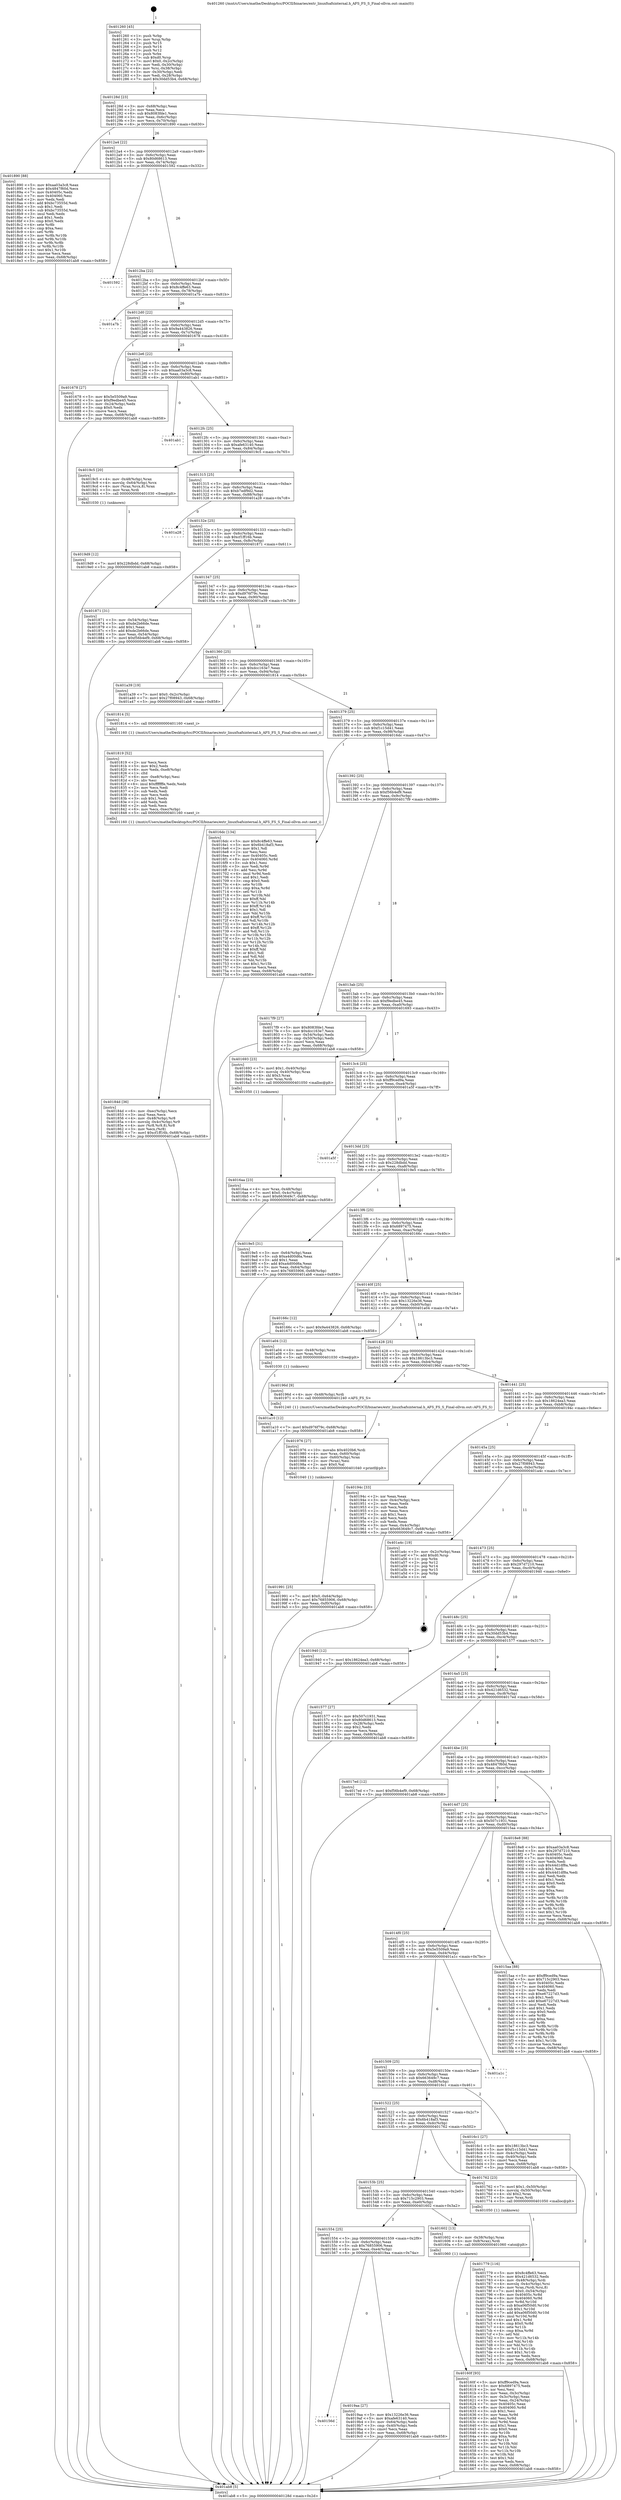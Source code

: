 digraph "0x401260" {
  label = "0x401260 (/mnt/c/Users/mathe/Desktop/tcc/POCII/binaries/extr_linuxfsafsinternal.h_AFS_FS_S_Final-ollvm.out::main(0))"
  labelloc = "t"
  node[shape=record]

  Entry [label="",width=0.3,height=0.3,shape=circle,fillcolor=black,style=filled]
  "0x40128d" [label="{
     0x40128d [23]\l
     | [instrs]\l
     &nbsp;&nbsp;0x40128d \<+3\>: mov -0x68(%rbp),%eax\l
     &nbsp;&nbsp;0x401290 \<+2\>: mov %eax,%ecx\l
     &nbsp;&nbsp;0x401292 \<+6\>: sub $0x8083fde1,%ecx\l
     &nbsp;&nbsp;0x401298 \<+3\>: mov %eax,-0x6c(%rbp)\l
     &nbsp;&nbsp;0x40129b \<+3\>: mov %ecx,-0x70(%rbp)\l
     &nbsp;&nbsp;0x40129e \<+6\>: je 0000000000401890 \<main+0x630\>\l
  }"]
  "0x401890" [label="{
     0x401890 [88]\l
     | [instrs]\l
     &nbsp;&nbsp;0x401890 \<+5\>: mov $0xaa03a3c8,%eax\l
     &nbsp;&nbsp;0x401895 \<+5\>: mov $0x4847f60d,%ecx\l
     &nbsp;&nbsp;0x40189a \<+7\>: mov 0x40405c,%edx\l
     &nbsp;&nbsp;0x4018a1 \<+7\>: mov 0x404060,%esi\l
     &nbsp;&nbsp;0x4018a8 \<+2\>: mov %edx,%edi\l
     &nbsp;&nbsp;0x4018aa \<+6\>: add $0xbc73555d,%edi\l
     &nbsp;&nbsp;0x4018b0 \<+3\>: sub $0x1,%edi\l
     &nbsp;&nbsp;0x4018b3 \<+6\>: sub $0xbc73555d,%edi\l
     &nbsp;&nbsp;0x4018b9 \<+3\>: imul %edi,%edx\l
     &nbsp;&nbsp;0x4018bc \<+3\>: and $0x1,%edx\l
     &nbsp;&nbsp;0x4018bf \<+3\>: cmp $0x0,%edx\l
     &nbsp;&nbsp;0x4018c2 \<+4\>: sete %r8b\l
     &nbsp;&nbsp;0x4018c6 \<+3\>: cmp $0xa,%esi\l
     &nbsp;&nbsp;0x4018c9 \<+4\>: setl %r9b\l
     &nbsp;&nbsp;0x4018cd \<+3\>: mov %r8b,%r10b\l
     &nbsp;&nbsp;0x4018d0 \<+3\>: and %r9b,%r10b\l
     &nbsp;&nbsp;0x4018d3 \<+3\>: xor %r9b,%r8b\l
     &nbsp;&nbsp;0x4018d6 \<+3\>: or %r8b,%r10b\l
     &nbsp;&nbsp;0x4018d9 \<+4\>: test $0x1,%r10b\l
     &nbsp;&nbsp;0x4018dd \<+3\>: cmovne %ecx,%eax\l
     &nbsp;&nbsp;0x4018e0 \<+3\>: mov %eax,-0x68(%rbp)\l
     &nbsp;&nbsp;0x4018e3 \<+5\>: jmp 0000000000401ab8 \<main+0x858\>\l
  }"]
  "0x4012a4" [label="{
     0x4012a4 [22]\l
     | [instrs]\l
     &nbsp;&nbsp;0x4012a4 \<+5\>: jmp 00000000004012a9 \<main+0x49\>\l
     &nbsp;&nbsp;0x4012a9 \<+3\>: mov -0x6c(%rbp),%eax\l
     &nbsp;&nbsp;0x4012ac \<+5\>: sub $0x80d68613,%eax\l
     &nbsp;&nbsp;0x4012b1 \<+3\>: mov %eax,-0x74(%rbp)\l
     &nbsp;&nbsp;0x4012b4 \<+6\>: je 0000000000401592 \<main+0x332\>\l
  }"]
  Exit [label="",width=0.3,height=0.3,shape=circle,fillcolor=black,style=filled,peripheries=2]
  "0x401592" [label="{
     0x401592\l
  }", style=dashed]
  "0x4012ba" [label="{
     0x4012ba [22]\l
     | [instrs]\l
     &nbsp;&nbsp;0x4012ba \<+5\>: jmp 00000000004012bf \<main+0x5f\>\l
     &nbsp;&nbsp;0x4012bf \<+3\>: mov -0x6c(%rbp),%eax\l
     &nbsp;&nbsp;0x4012c2 \<+5\>: sub $0x8c4ffe63,%eax\l
     &nbsp;&nbsp;0x4012c7 \<+3\>: mov %eax,-0x78(%rbp)\l
     &nbsp;&nbsp;0x4012ca \<+6\>: je 0000000000401a7b \<main+0x81b\>\l
  }"]
  "0x401a10" [label="{
     0x401a10 [12]\l
     | [instrs]\l
     &nbsp;&nbsp;0x401a10 \<+7\>: movl $0xd976f79c,-0x68(%rbp)\l
     &nbsp;&nbsp;0x401a17 \<+5\>: jmp 0000000000401ab8 \<main+0x858\>\l
  }"]
  "0x401a7b" [label="{
     0x401a7b\l
  }", style=dashed]
  "0x4012d0" [label="{
     0x4012d0 [22]\l
     | [instrs]\l
     &nbsp;&nbsp;0x4012d0 \<+5\>: jmp 00000000004012d5 \<main+0x75\>\l
     &nbsp;&nbsp;0x4012d5 \<+3\>: mov -0x6c(%rbp),%eax\l
     &nbsp;&nbsp;0x4012d8 \<+5\>: sub $0x9a443826,%eax\l
     &nbsp;&nbsp;0x4012dd \<+3\>: mov %eax,-0x7c(%rbp)\l
     &nbsp;&nbsp;0x4012e0 \<+6\>: je 0000000000401678 \<main+0x418\>\l
  }"]
  "0x4019d9" [label="{
     0x4019d9 [12]\l
     | [instrs]\l
     &nbsp;&nbsp;0x4019d9 \<+7\>: movl $0x228dbdd,-0x68(%rbp)\l
     &nbsp;&nbsp;0x4019e0 \<+5\>: jmp 0000000000401ab8 \<main+0x858\>\l
  }"]
  "0x401678" [label="{
     0x401678 [27]\l
     | [instrs]\l
     &nbsp;&nbsp;0x401678 \<+5\>: mov $0x5e5509a9,%eax\l
     &nbsp;&nbsp;0x40167d \<+5\>: mov $0xf9edbe45,%ecx\l
     &nbsp;&nbsp;0x401682 \<+3\>: mov -0x24(%rbp),%edx\l
     &nbsp;&nbsp;0x401685 \<+3\>: cmp $0x0,%edx\l
     &nbsp;&nbsp;0x401688 \<+3\>: cmove %ecx,%eax\l
     &nbsp;&nbsp;0x40168b \<+3\>: mov %eax,-0x68(%rbp)\l
     &nbsp;&nbsp;0x40168e \<+5\>: jmp 0000000000401ab8 \<main+0x858\>\l
  }"]
  "0x4012e6" [label="{
     0x4012e6 [22]\l
     | [instrs]\l
     &nbsp;&nbsp;0x4012e6 \<+5\>: jmp 00000000004012eb \<main+0x8b\>\l
     &nbsp;&nbsp;0x4012eb \<+3\>: mov -0x6c(%rbp),%eax\l
     &nbsp;&nbsp;0x4012ee \<+5\>: sub $0xaa03a3c8,%eax\l
     &nbsp;&nbsp;0x4012f3 \<+3\>: mov %eax,-0x80(%rbp)\l
     &nbsp;&nbsp;0x4012f6 \<+6\>: je 0000000000401ab1 \<main+0x851\>\l
  }"]
  "0x40156d" [label="{
     0x40156d\l
  }", style=dashed]
  "0x401ab1" [label="{
     0x401ab1\l
  }", style=dashed]
  "0x4012fc" [label="{
     0x4012fc [25]\l
     | [instrs]\l
     &nbsp;&nbsp;0x4012fc \<+5\>: jmp 0000000000401301 \<main+0xa1\>\l
     &nbsp;&nbsp;0x401301 \<+3\>: mov -0x6c(%rbp),%eax\l
     &nbsp;&nbsp;0x401304 \<+5\>: sub $0xafe63140,%eax\l
     &nbsp;&nbsp;0x401309 \<+6\>: mov %eax,-0x84(%rbp)\l
     &nbsp;&nbsp;0x40130f \<+6\>: je 00000000004019c5 \<main+0x765\>\l
  }"]
  "0x4019aa" [label="{
     0x4019aa [27]\l
     | [instrs]\l
     &nbsp;&nbsp;0x4019aa \<+5\>: mov $0x13226e36,%eax\l
     &nbsp;&nbsp;0x4019af \<+5\>: mov $0xafe63140,%ecx\l
     &nbsp;&nbsp;0x4019b4 \<+3\>: mov -0x64(%rbp),%edx\l
     &nbsp;&nbsp;0x4019b7 \<+3\>: cmp -0x40(%rbp),%edx\l
     &nbsp;&nbsp;0x4019ba \<+3\>: cmovl %ecx,%eax\l
     &nbsp;&nbsp;0x4019bd \<+3\>: mov %eax,-0x68(%rbp)\l
     &nbsp;&nbsp;0x4019c0 \<+5\>: jmp 0000000000401ab8 \<main+0x858\>\l
  }"]
  "0x4019c5" [label="{
     0x4019c5 [20]\l
     | [instrs]\l
     &nbsp;&nbsp;0x4019c5 \<+4\>: mov -0x48(%rbp),%rax\l
     &nbsp;&nbsp;0x4019c9 \<+4\>: movslq -0x64(%rbp),%rcx\l
     &nbsp;&nbsp;0x4019cd \<+4\>: mov (%rax,%rcx,8),%rax\l
     &nbsp;&nbsp;0x4019d1 \<+3\>: mov %rax,%rdi\l
     &nbsp;&nbsp;0x4019d4 \<+5\>: call 0000000000401030 \<free@plt\>\l
     | [calls]\l
     &nbsp;&nbsp;0x401030 \{1\} (unknown)\l
  }"]
  "0x401315" [label="{
     0x401315 [25]\l
     | [instrs]\l
     &nbsp;&nbsp;0x401315 \<+5\>: jmp 000000000040131a \<main+0xba\>\l
     &nbsp;&nbsp;0x40131a \<+3\>: mov -0x6c(%rbp),%eax\l
     &nbsp;&nbsp;0x40131d \<+5\>: sub $0xb7edf9d2,%eax\l
     &nbsp;&nbsp;0x401322 \<+6\>: mov %eax,-0x88(%rbp)\l
     &nbsp;&nbsp;0x401328 \<+6\>: je 0000000000401a28 \<main+0x7c8\>\l
  }"]
  "0x401991" [label="{
     0x401991 [25]\l
     | [instrs]\l
     &nbsp;&nbsp;0x401991 \<+7\>: movl $0x0,-0x64(%rbp)\l
     &nbsp;&nbsp;0x401998 \<+7\>: movl $0x76855906,-0x68(%rbp)\l
     &nbsp;&nbsp;0x40199f \<+6\>: mov %eax,-0xf0(%rbp)\l
     &nbsp;&nbsp;0x4019a5 \<+5\>: jmp 0000000000401ab8 \<main+0x858\>\l
  }"]
  "0x401a28" [label="{
     0x401a28\l
  }", style=dashed]
  "0x40132e" [label="{
     0x40132e [25]\l
     | [instrs]\l
     &nbsp;&nbsp;0x40132e \<+5\>: jmp 0000000000401333 \<main+0xd3\>\l
     &nbsp;&nbsp;0x401333 \<+3\>: mov -0x6c(%rbp),%eax\l
     &nbsp;&nbsp;0x401336 \<+5\>: sub $0xcf1ff16b,%eax\l
     &nbsp;&nbsp;0x40133b \<+6\>: mov %eax,-0x8c(%rbp)\l
     &nbsp;&nbsp;0x401341 \<+6\>: je 0000000000401871 \<main+0x611\>\l
  }"]
  "0x401976" [label="{
     0x401976 [27]\l
     | [instrs]\l
     &nbsp;&nbsp;0x401976 \<+10\>: movabs $0x4020b6,%rdi\l
     &nbsp;&nbsp;0x401980 \<+4\>: mov %rax,-0x60(%rbp)\l
     &nbsp;&nbsp;0x401984 \<+4\>: mov -0x60(%rbp),%rax\l
     &nbsp;&nbsp;0x401988 \<+2\>: mov (%rax),%esi\l
     &nbsp;&nbsp;0x40198a \<+2\>: mov $0x0,%al\l
     &nbsp;&nbsp;0x40198c \<+5\>: call 0000000000401040 \<printf@plt\>\l
     | [calls]\l
     &nbsp;&nbsp;0x401040 \{1\} (unknown)\l
  }"]
  "0x401871" [label="{
     0x401871 [31]\l
     | [instrs]\l
     &nbsp;&nbsp;0x401871 \<+3\>: mov -0x54(%rbp),%eax\l
     &nbsp;&nbsp;0x401874 \<+5\>: sub $0xde2b66de,%eax\l
     &nbsp;&nbsp;0x401879 \<+3\>: add $0x1,%eax\l
     &nbsp;&nbsp;0x40187c \<+5\>: add $0xde2b66de,%eax\l
     &nbsp;&nbsp;0x401881 \<+3\>: mov %eax,-0x54(%rbp)\l
     &nbsp;&nbsp;0x401884 \<+7\>: movl $0xf56b4ef9,-0x68(%rbp)\l
     &nbsp;&nbsp;0x40188b \<+5\>: jmp 0000000000401ab8 \<main+0x858\>\l
  }"]
  "0x401347" [label="{
     0x401347 [25]\l
     | [instrs]\l
     &nbsp;&nbsp;0x401347 \<+5\>: jmp 000000000040134c \<main+0xec\>\l
     &nbsp;&nbsp;0x40134c \<+3\>: mov -0x6c(%rbp),%eax\l
     &nbsp;&nbsp;0x40134f \<+5\>: sub $0xd976f79c,%eax\l
     &nbsp;&nbsp;0x401354 \<+6\>: mov %eax,-0x90(%rbp)\l
     &nbsp;&nbsp;0x40135a \<+6\>: je 0000000000401a39 \<main+0x7d9\>\l
  }"]
  "0x40184d" [label="{
     0x40184d [36]\l
     | [instrs]\l
     &nbsp;&nbsp;0x40184d \<+6\>: mov -0xec(%rbp),%ecx\l
     &nbsp;&nbsp;0x401853 \<+3\>: imul %eax,%ecx\l
     &nbsp;&nbsp;0x401856 \<+4\>: mov -0x48(%rbp),%r8\l
     &nbsp;&nbsp;0x40185a \<+4\>: movslq -0x4c(%rbp),%r9\l
     &nbsp;&nbsp;0x40185e \<+4\>: mov (%r8,%r9,8),%r8\l
     &nbsp;&nbsp;0x401862 \<+3\>: mov %ecx,(%r8)\l
     &nbsp;&nbsp;0x401865 \<+7\>: movl $0xcf1ff16b,-0x68(%rbp)\l
     &nbsp;&nbsp;0x40186c \<+5\>: jmp 0000000000401ab8 \<main+0x858\>\l
  }"]
  "0x401a39" [label="{
     0x401a39 [19]\l
     | [instrs]\l
     &nbsp;&nbsp;0x401a39 \<+7\>: movl $0x0,-0x2c(%rbp)\l
     &nbsp;&nbsp;0x401a40 \<+7\>: movl $0x27f08943,-0x68(%rbp)\l
     &nbsp;&nbsp;0x401a47 \<+5\>: jmp 0000000000401ab8 \<main+0x858\>\l
  }"]
  "0x401360" [label="{
     0x401360 [25]\l
     | [instrs]\l
     &nbsp;&nbsp;0x401360 \<+5\>: jmp 0000000000401365 \<main+0x105\>\l
     &nbsp;&nbsp;0x401365 \<+3\>: mov -0x6c(%rbp),%eax\l
     &nbsp;&nbsp;0x401368 \<+5\>: sub $0xdcc163e7,%eax\l
     &nbsp;&nbsp;0x40136d \<+6\>: mov %eax,-0x94(%rbp)\l
     &nbsp;&nbsp;0x401373 \<+6\>: je 0000000000401814 \<main+0x5b4\>\l
  }"]
  "0x401819" [label="{
     0x401819 [52]\l
     | [instrs]\l
     &nbsp;&nbsp;0x401819 \<+2\>: xor %ecx,%ecx\l
     &nbsp;&nbsp;0x40181b \<+5\>: mov $0x2,%edx\l
     &nbsp;&nbsp;0x401820 \<+6\>: mov %edx,-0xe8(%rbp)\l
     &nbsp;&nbsp;0x401826 \<+1\>: cltd\l
     &nbsp;&nbsp;0x401827 \<+6\>: mov -0xe8(%rbp),%esi\l
     &nbsp;&nbsp;0x40182d \<+2\>: idiv %esi\l
     &nbsp;&nbsp;0x40182f \<+6\>: imul $0xfffffffe,%edx,%edx\l
     &nbsp;&nbsp;0x401835 \<+2\>: mov %ecx,%edi\l
     &nbsp;&nbsp;0x401837 \<+2\>: sub %edx,%edi\l
     &nbsp;&nbsp;0x401839 \<+2\>: mov %ecx,%edx\l
     &nbsp;&nbsp;0x40183b \<+3\>: sub $0x1,%edx\l
     &nbsp;&nbsp;0x40183e \<+2\>: add %edx,%edi\l
     &nbsp;&nbsp;0x401840 \<+2\>: sub %edi,%ecx\l
     &nbsp;&nbsp;0x401842 \<+6\>: mov %ecx,-0xec(%rbp)\l
     &nbsp;&nbsp;0x401848 \<+5\>: call 0000000000401160 \<next_i\>\l
     | [calls]\l
     &nbsp;&nbsp;0x401160 \{1\} (/mnt/c/Users/mathe/Desktop/tcc/POCII/binaries/extr_linuxfsafsinternal.h_AFS_FS_S_Final-ollvm.out::next_i)\l
  }"]
  "0x401814" [label="{
     0x401814 [5]\l
     | [instrs]\l
     &nbsp;&nbsp;0x401814 \<+5\>: call 0000000000401160 \<next_i\>\l
     | [calls]\l
     &nbsp;&nbsp;0x401160 \{1\} (/mnt/c/Users/mathe/Desktop/tcc/POCII/binaries/extr_linuxfsafsinternal.h_AFS_FS_S_Final-ollvm.out::next_i)\l
  }"]
  "0x401379" [label="{
     0x401379 [25]\l
     | [instrs]\l
     &nbsp;&nbsp;0x401379 \<+5\>: jmp 000000000040137e \<main+0x11e\>\l
     &nbsp;&nbsp;0x40137e \<+3\>: mov -0x6c(%rbp),%eax\l
     &nbsp;&nbsp;0x401381 \<+5\>: sub $0xf1c15d41,%eax\l
     &nbsp;&nbsp;0x401386 \<+6\>: mov %eax,-0x98(%rbp)\l
     &nbsp;&nbsp;0x40138c \<+6\>: je 00000000004016dc \<main+0x47c\>\l
  }"]
  "0x401779" [label="{
     0x401779 [116]\l
     | [instrs]\l
     &nbsp;&nbsp;0x401779 \<+5\>: mov $0x8c4ffe63,%ecx\l
     &nbsp;&nbsp;0x40177e \<+5\>: mov $0x421d6532,%edx\l
     &nbsp;&nbsp;0x401783 \<+4\>: mov -0x48(%rbp),%rdi\l
     &nbsp;&nbsp;0x401787 \<+4\>: movslq -0x4c(%rbp),%rsi\l
     &nbsp;&nbsp;0x40178b \<+4\>: mov %rax,(%rdi,%rsi,8)\l
     &nbsp;&nbsp;0x40178f \<+7\>: movl $0x0,-0x54(%rbp)\l
     &nbsp;&nbsp;0x401796 \<+8\>: mov 0x40405c,%r8d\l
     &nbsp;&nbsp;0x40179e \<+8\>: mov 0x404060,%r9d\l
     &nbsp;&nbsp;0x4017a6 \<+3\>: mov %r8d,%r10d\l
     &nbsp;&nbsp;0x4017a9 \<+7\>: sub $0xa06f50d0,%r10d\l
     &nbsp;&nbsp;0x4017b0 \<+4\>: sub $0x1,%r10d\l
     &nbsp;&nbsp;0x4017b4 \<+7\>: add $0xa06f50d0,%r10d\l
     &nbsp;&nbsp;0x4017bb \<+4\>: imul %r10d,%r8d\l
     &nbsp;&nbsp;0x4017bf \<+4\>: and $0x1,%r8d\l
     &nbsp;&nbsp;0x4017c3 \<+4\>: cmp $0x0,%r8d\l
     &nbsp;&nbsp;0x4017c7 \<+4\>: sete %r11b\l
     &nbsp;&nbsp;0x4017cb \<+4\>: cmp $0xa,%r9d\l
     &nbsp;&nbsp;0x4017cf \<+3\>: setl %bl\l
     &nbsp;&nbsp;0x4017d2 \<+3\>: mov %r11b,%r14b\l
     &nbsp;&nbsp;0x4017d5 \<+3\>: and %bl,%r14b\l
     &nbsp;&nbsp;0x4017d8 \<+3\>: xor %bl,%r11b\l
     &nbsp;&nbsp;0x4017db \<+3\>: or %r11b,%r14b\l
     &nbsp;&nbsp;0x4017de \<+4\>: test $0x1,%r14b\l
     &nbsp;&nbsp;0x4017e2 \<+3\>: cmovne %edx,%ecx\l
     &nbsp;&nbsp;0x4017e5 \<+3\>: mov %ecx,-0x68(%rbp)\l
     &nbsp;&nbsp;0x4017e8 \<+5\>: jmp 0000000000401ab8 \<main+0x858\>\l
  }"]
  "0x4016dc" [label="{
     0x4016dc [134]\l
     | [instrs]\l
     &nbsp;&nbsp;0x4016dc \<+5\>: mov $0x8c4ffe63,%eax\l
     &nbsp;&nbsp;0x4016e1 \<+5\>: mov $0x6b418af3,%ecx\l
     &nbsp;&nbsp;0x4016e6 \<+2\>: mov $0x1,%dl\l
     &nbsp;&nbsp;0x4016e8 \<+2\>: xor %esi,%esi\l
     &nbsp;&nbsp;0x4016ea \<+7\>: mov 0x40405c,%edi\l
     &nbsp;&nbsp;0x4016f1 \<+8\>: mov 0x404060,%r8d\l
     &nbsp;&nbsp;0x4016f9 \<+3\>: sub $0x1,%esi\l
     &nbsp;&nbsp;0x4016fc \<+3\>: mov %edi,%r9d\l
     &nbsp;&nbsp;0x4016ff \<+3\>: add %esi,%r9d\l
     &nbsp;&nbsp;0x401702 \<+4\>: imul %r9d,%edi\l
     &nbsp;&nbsp;0x401706 \<+3\>: and $0x1,%edi\l
     &nbsp;&nbsp;0x401709 \<+3\>: cmp $0x0,%edi\l
     &nbsp;&nbsp;0x40170c \<+4\>: sete %r10b\l
     &nbsp;&nbsp;0x401710 \<+4\>: cmp $0xa,%r8d\l
     &nbsp;&nbsp;0x401714 \<+4\>: setl %r11b\l
     &nbsp;&nbsp;0x401718 \<+3\>: mov %r10b,%bl\l
     &nbsp;&nbsp;0x40171b \<+3\>: xor $0xff,%bl\l
     &nbsp;&nbsp;0x40171e \<+3\>: mov %r11b,%r14b\l
     &nbsp;&nbsp;0x401721 \<+4\>: xor $0xff,%r14b\l
     &nbsp;&nbsp;0x401725 \<+3\>: xor $0x1,%dl\l
     &nbsp;&nbsp;0x401728 \<+3\>: mov %bl,%r15b\l
     &nbsp;&nbsp;0x40172b \<+4\>: and $0xff,%r15b\l
     &nbsp;&nbsp;0x40172f \<+3\>: and %dl,%r10b\l
     &nbsp;&nbsp;0x401732 \<+3\>: mov %r14b,%r12b\l
     &nbsp;&nbsp;0x401735 \<+4\>: and $0xff,%r12b\l
     &nbsp;&nbsp;0x401739 \<+3\>: and %dl,%r11b\l
     &nbsp;&nbsp;0x40173c \<+3\>: or %r10b,%r15b\l
     &nbsp;&nbsp;0x40173f \<+3\>: or %r11b,%r12b\l
     &nbsp;&nbsp;0x401742 \<+3\>: xor %r12b,%r15b\l
     &nbsp;&nbsp;0x401745 \<+3\>: or %r14b,%bl\l
     &nbsp;&nbsp;0x401748 \<+3\>: xor $0xff,%bl\l
     &nbsp;&nbsp;0x40174b \<+3\>: or $0x1,%dl\l
     &nbsp;&nbsp;0x40174e \<+2\>: and %dl,%bl\l
     &nbsp;&nbsp;0x401750 \<+3\>: or %bl,%r15b\l
     &nbsp;&nbsp;0x401753 \<+4\>: test $0x1,%r15b\l
     &nbsp;&nbsp;0x401757 \<+3\>: cmovne %ecx,%eax\l
     &nbsp;&nbsp;0x40175a \<+3\>: mov %eax,-0x68(%rbp)\l
     &nbsp;&nbsp;0x40175d \<+5\>: jmp 0000000000401ab8 \<main+0x858\>\l
  }"]
  "0x401392" [label="{
     0x401392 [25]\l
     | [instrs]\l
     &nbsp;&nbsp;0x401392 \<+5\>: jmp 0000000000401397 \<main+0x137\>\l
     &nbsp;&nbsp;0x401397 \<+3\>: mov -0x6c(%rbp),%eax\l
     &nbsp;&nbsp;0x40139a \<+5\>: sub $0xf56b4ef9,%eax\l
     &nbsp;&nbsp;0x40139f \<+6\>: mov %eax,-0x9c(%rbp)\l
     &nbsp;&nbsp;0x4013a5 \<+6\>: je 00000000004017f9 \<main+0x599\>\l
  }"]
  "0x4016aa" [label="{
     0x4016aa [23]\l
     | [instrs]\l
     &nbsp;&nbsp;0x4016aa \<+4\>: mov %rax,-0x48(%rbp)\l
     &nbsp;&nbsp;0x4016ae \<+7\>: movl $0x0,-0x4c(%rbp)\l
     &nbsp;&nbsp;0x4016b5 \<+7\>: movl $0x663649c7,-0x68(%rbp)\l
     &nbsp;&nbsp;0x4016bc \<+5\>: jmp 0000000000401ab8 \<main+0x858\>\l
  }"]
  "0x4017f9" [label="{
     0x4017f9 [27]\l
     | [instrs]\l
     &nbsp;&nbsp;0x4017f9 \<+5\>: mov $0x8083fde1,%eax\l
     &nbsp;&nbsp;0x4017fe \<+5\>: mov $0xdcc163e7,%ecx\l
     &nbsp;&nbsp;0x401803 \<+3\>: mov -0x54(%rbp),%edx\l
     &nbsp;&nbsp;0x401806 \<+3\>: cmp -0x50(%rbp),%edx\l
     &nbsp;&nbsp;0x401809 \<+3\>: cmovl %ecx,%eax\l
     &nbsp;&nbsp;0x40180c \<+3\>: mov %eax,-0x68(%rbp)\l
     &nbsp;&nbsp;0x40180f \<+5\>: jmp 0000000000401ab8 \<main+0x858\>\l
  }"]
  "0x4013ab" [label="{
     0x4013ab [25]\l
     | [instrs]\l
     &nbsp;&nbsp;0x4013ab \<+5\>: jmp 00000000004013b0 \<main+0x150\>\l
     &nbsp;&nbsp;0x4013b0 \<+3\>: mov -0x6c(%rbp),%eax\l
     &nbsp;&nbsp;0x4013b3 \<+5\>: sub $0xf9edbe45,%eax\l
     &nbsp;&nbsp;0x4013b8 \<+6\>: mov %eax,-0xa0(%rbp)\l
     &nbsp;&nbsp;0x4013be \<+6\>: je 0000000000401693 \<main+0x433\>\l
  }"]
  "0x40160f" [label="{
     0x40160f [93]\l
     | [instrs]\l
     &nbsp;&nbsp;0x40160f \<+5\>: mov $0xff9ced9a,%ecx\l
     &nbsp;&nbsp;0x401614 \<+5\>: mov $0x6897475,%edx\l
     &nbsp;&nbsp;0x401619 \<+2\>: xor %esi,%esi\l
     &nbsp;&nbsp;0x40161b \<+3\>: mov %eax,-0x3c(%rbp)\l
     &nbsp;&nbsp;0x40161e \<+3\>: mov -0x3c(%rbp),%eax\l
     &nbsp;&nbsp;0x401621 \<+3\>: mov %eax,-0x24(%rbp)\l
     &nbsp;&nbsp;0x401624 \<+7\>: mov 0x40405c,%eax\l
     &nbsp;&nbsp;0x40162b \<+8\>: mov 0x404060,%r8d\l
     &nbsp;&nbsp;0x401633 \<+3\>: sub $0x1,%esi\l
     &nbsp;&nbsp;0x401636 \<+3\>: mov %eax,%r9d\l
     &nbsp;&nbsp;0x401639 \<+3\>: add %esi,%r9d\l
     &nbsp;&nbsp;0x40163c \<+4\>: imul %r9d,%eax\l
     &nbsp;&nbsp;0x401640 \<+3\>: and $0x1,%eax\l
     &nbsp;&nbsp;0x401643 \<+3\>: cmp $0x0,%eax\l
     &nbsp;&nbsp;0x401646 \<+4\>: sete %r10b\l
     &nbsp;&nbsp;0x40164a \<+4\>: cmp $0xa,%r8d\l
     &nbsp;&nbsp;0x40164e \<+4\>: setl %r11b\l
     &nbsp;&nbsp;0x401652 \<+3\>: mov %r10b,%bl\l
     &nbsp;&nbsp;0x401655 \<+3\>: and %r11b,%bl\l
     &nbsp;&nbsp;0x401658 \<+3\>: xor %r11b,%r10b\l
     &nbsp;&nbsp;0x40165b \<+3\>: or %r10b,%bl\l
     &nbsp;&nbsp;0x40165e \<+3\>: test $0x1,%bl\l
     &nbsp;&nbsp;0x401661 \<+3\>: cmovne %edx,%ecx\l
     &nbsp;&nbsp;0x401664 \<+3\>: mov %ecx,-0x68(%rbp)\l
     &nbsp;&nbsp;0x401667 \<+5\>: jmp 0000000000401ab8 \<main+0x858\>\l
  }"]
  "0x401693" [label="{
     0x401693 [23]\l
     | [instrs]\l
     &nbsp;&nbsp;0x401693 \<+7\>: movl $0x1,-0x40(%rbp)\l
     &nbsp;&nbsp;0x40169a \<+4\>: movslq -0x40(%rbp),%rax\l
     &nbsp;&nbsp;0x40169e \<+4\>: shl $0x3,%rax\l
     &nbsp;&nbsp;0x4016a2 \<+3\>: mov %rax,%rdi\l
     &nbsp;&nbsp;0x4016a5 \<+5\>: call 0000000000401050 \<malloc@plt\>\l
     | [calls]\l
     &nbsp;&nbsp;0x401050 \{1\} (unknown)\l
  }"]
  "0x4013c4" [label="{
     0x4013c4 [25]\l
     | [instrs]\l
     &nbsp;&nbsp;0x4013c4 \<+5\>: jmp 00000000004013c9 \<main+0x169\>\l
     &nbsp;&nbsp;0x4013c9 \<+3\>: mov -0x6c(%rbp),%eax\l
     &nbsp;&nbsp;0x4013cc \<+5\>: sub $0xff9ced9a,%eax\l
     &nbsp;&nbsp;0x4013d1 \<+6\>: mov %eax,-0xa4(%rbp)\l
     &nbsp;&nbsp;0x4013d7 \<+6\>: je 0000000000401a5f \<main+0x7ff\>\l
  }"]
  "0x401554" [label="{
     0x401554 [25]\l
     | [instrs]\l
     &nbsp;&nbsp;0x401554 \<+5\>: jmp 0000000000401559 \<main+0x2f9\>\l
     &nbsp;&nbsp;0x401559 \<+3\>: mov -0x6c(%rbp),%eax\l
     &nbsp;&nbsp;0x40155c \<+5\>: sub $0x76855906,%eax\l
     &nbsp;&nbsp;0x401561 \<+6\>: mov %eax,-0xe4(%rbp)\l
     &nbsp;&nbsp;0x401567 \<+6\>: je 00000000004019aa \<main+0x74a\>\l
  }"]
  "0x401a5f" [label="{
     0x401a5f\l
  }", style=dashed]
  "0x4013dd" [label="{
     0x4013dd [25]\l
     | [instrs]\l
     &nbsp;&nbsp;0x4013dd \<+5\>: jmp 00000000004013e2 \<main+0x182\>\l
     &nbsp;&nbsp;0x4013e2 \<+3\>: mov -0x6c(%rbp),%eax\l
     &nbsp;&nbsp;0x4013e5 \<+5\>: sub $0x228dbdd,%eax\l
     &nbsp;&nbsp;0x4013ea \<+6\>: mov %eax,-0xa8(%rbp)\l
     &nbsp;&nbsp;0x4013f0 \<+6\>: je 00000000004019e5 \<main+0x785\>\l
  }"]
  "0x401602" [label="{
     0x401602 [13]\l
     | [instrs]\l
     &nbsp;&nbsp;0x401602 \<+4\>: mov -0x38(%rbp),%rax\l
     &nbsp;&nbsp;0x401606 \<+4\>: mov 0x8(%rax),%rdi\l
     &nbsp;&nbsp;0x40160a \<+5\>: call 0000000000401060 \<atoi@plt\>\l
     | [calls]\l
     &nbsp;&nbsp;0x401060 \{1\} (unknown)\l
  }"]
  "0x4019e5" [label="{
     0x4019e5 [31]\l
     | [instrs]\l
     &nbsp;&nbsp;0x4019e5 \<+3\>: mov -0x64(%rbp),%eax\l
     &nbsp;&nbsp;0x4019e8 \<+5\>: sub $0xa4d00d6a,%eax\l
     &nbsp;&nbsp;0x4019ed \<+3\>: add $0x1,%eax\l
     &nbsp;&nbsp;0x4019f0 \<+5\>: add $0xa4d00d6a,%eax\l
     &nbsp;&nbsp;0x4019f5 \<+3\>: mov %eax,-0x64(%rbp)\l
     &nbsp;&nbsp;0x4019f8 \<+7\>: movl $0x76855906,-0x68(%rbp)\l
     &nbsp;&nbsp;0x4019ff \<+5\>: jmp 0000000000401ab8 \<main+0x858\>\l
  }"]
  "0x4013f6" [label="{
     0x4013f6 [25]\l
     | [instrs]\l
     &nbsp;&nbsp;0x4013f6 \<+5\>: jmp 00000000004013fb \<main+0x19b\>\l
     &nbsp;&nbsp;0x4013fb \<+3\>: mov -0x6c(%rbp),%eax\l
     &nbsp;&nbsp;0x4013fe \<+5\>: sub $0x6897475,%eax\l
     &nbsp;&nbsp;0x401403 \<+6\>: mov %eax,-0xac(%rbp)\l
     &nbsp;&nbsp;0x401409 \<+6\>: je 000000000040166c \<main+0x40c\>\l
  }"]
  "0x40153b" [label="{
     0x40153b [25]\l
     | [instrs]\l
     &nbsp;&nbsp;0x40153b \<+5\>: jmp 0000000000401540 \<main+0x2e0\>\l
     &nbsp;&nbsp;0x401540 \<+3\>: mov -0x6c(%rbp),%eax\l
     &nbsp;&nbsp;0x401543 \<+5\>: sub $0x715c2903,%eax\l
     &nbsp;&nbsp;0x401548 \<+6\>: mov %eax,-0xe0(%rbp)\l
     &nbsp;&nbsp;0x40154e \<+6\>: je 0000000000401602 \<main+0x3a2\>\l
  }"]
  "0x40166c" [label="{
     0x40166c [12]\l
     | [instrs]\l
     &nbsp;&nbsp;0x40166c \<+7\>: movl $0x9a443826,-0x68(%rbp)\l
     &nbsp;&nbsp;0x401673 \<+5\>: jmp 0000000000401ab8 \<main+0x858\>\l
  }"]
  "0x40140f" [label="{
     0x40140f [25]\l
     | [instrs]\l
     &nbsp;&nbsp;0x40140f \<+5\>: jmp 0000000000401414 \<main+0x1b4\>\l
     &nbsp;&nbsp;0x401414 \<+3\>: mov -0x6c(%rbp),%eax\l
     &nbsp;&nbsp;0x401417 \<+5\>: sub $0x13226e36,%eax\l
     &nbsp;&nbsp;0x40141c \<+6\>: mov %eax,-0xb0(%rbp)\l
     &nbsp;&nbsp;0x401422 \<+6\>: je 0000000000401a04 \<main+0x7a4\>\l
  }"]
  "0x401762" [label="{
     0x401762 [23]\l
     | [instrs]\l
     &nbsp;&nbsp;0x401762 \<+7\>: movl $0x1,-0x50(%rbp)\l
     &nbsp;&nbsp;0x401769 \<+4\>: movslq -0x50(%rbp),%rax\l
     &nbsp;&nbsp;0x40176d \<+4\>: shl $0x2,%rax\l
     &nbsp;&nbsp;0x401771 \<+3\>: mov %rax,%rdi\l
     &nbsp;&nbsp;0x401774 \<+5\>: call 0000000000401050 \<malloc@plt\>\l
     | [calls]\l
     &nbsp;&nbsp;0x401050 \{1\} (unknown)\l
  }"]
  "0x401a04" [label="{
     0x401a04 [12]\l
     | [instrs]\l
     &nbsp;&nbsp;0x401a04 \<+4\>: mov -0x48(%rbp),%rax\l
     &nbsp;&nbsp;0x401a08 \<+3\>: mov %rax,%rdi\l
     &nbsp;&nbsp;0x401a0b \<+5\>: call 0000000000401030 \<free@plt\>\l
     | [calls]\l
     &nbsp;&nbsp;0x401030 \{1\} (unknown)\l
  }"]
  "0x401428" [label="{
     0x401428 [25]\l
     | [instrs]\l
     &nbsp;&nbsp;0x401428 \<+5\>: jmp 000000000040142d \<main+0x1cd\>\l
     &nbsp;&nbsp;0x40142d \<+3\>: mov -0x6c(%rbp),%eax\l
     &nbsp;&nbsp;0x401430 \<+5\>: sub $0x18613bc3,%eax\l
     &nbsp;&nbsp;0x401435 \<+6\>: mov %eax,-0xb4(%rbp)\l
     &nbsp;&nbsp;0x40143b \<+6\>: je 000000000040196d \<main+0x70d\>\l
  }"]
  "0x401522" [label="{
     0x401522 [25]\l
     | [instrs]\l
     &nbsp;&nbsp;0x401522 \<+5\>: jmp 0000000000401527 \<main+0x2c7\>\l
     &nbsp;&nbsp;0x401527 \<+3\>: mov -0x6c(%rbp),%eax\l
     &nbsp;&nbsp;0x40152a \<+5\>: sub $0x6b418af3,%eax\l
     &nbsp;&nbsp;0x40152f \<+6\>: mov %eax,-0xdc(%rbp)\l
     &nbsp;&nbsp;0x401535 \<+6\>: je 0000000000401762 \<main+0x502\>\l
  }"]
  "0x40196d" [label="{
     0x40196d [9]\l
     | [instrs]\l
     &nbsp;&nbsp;0x40196d \<+4\>: mov -0x48(%rbp),%rdi\l
     &nbsp;&nbsp;0x401971 \<+5\>: call 0000000000401240 \<AFS_FS_S\>\l
     | [calls]\l
     &nbsp;&nbsp;0x401240 \{1\} (/mnt/c/Users/mathe/Desktop/tcc/POCII/binaries/extr_linuxfsafsinternal.h_AFS_FS_S_Final-ollvm.out::AFS_FS_S)\l
  }"]
  "0x401441" [label="{
     0x401441 [25]\l
     | [instrs]\l
     &nbsp;&nbsp;0x401441 \<+5\>: jmp 0000000000401446 \<main+0x1e6\>\l
     &nbsp;&nbsp;0x401446 \<+3\>: mov -0x6c(%rbp),%eax\l
     &nbsp;&nbsp;0x401449 \<+5\>: sub $0x18624ea3,%eax\l
     &nbsp;&nbsp;0x40144e \<+6\>: mov %eax,-0xb8(%rbp)\l
     &nbsp;&nbsp;0x401454 \<+6\>: je 000000000040194c \<main+0x6ec\>\l
  }"]
  "0x4016c1" [label="{
     0x4016c1 [27]\l
     | [instrs]\l
     &nbsp;&nbsp;0x4016c1 \<+5\>: mov $0x18613bc3,%eax\l
     &nbsp;&nbsp;0x4016c6 \<+5\>: mov $0xf1c15d41,%ecx\l
     &nbsp;&nbsp;0x4016cb \<+3\>: mov -0x4c(%rbp),%edx\l
     &nbsp;&nbsp;0x4016ce \<+3\>: cmp -0x40(%rbp),%edx\l
     &nbsp;&nbsp;0x4016d1 \<+3\>: cmovl %ecx,%eax\l
     &nbsp;&nbsp;0x4016d4 \<+3\>: mov %eax,-0x68(%rbp)\l
     &nbsp;&nbsp;0x4016d7 \<+5\>: jmp 0000000000401ab8 \<main+0x858\>\l
  }"]
  "0x40194c" [label="{
     0x40194c [33]\l
     | [instrs]\l
     &nbsp;&nbsp;0x40194c \<+2\>: xor %eax,%eax\l
     &nbsp;&nbsp;0x40194e \<+3\>: mov -0x4c(%rbp),%ecx\l
     &nbsp;&nbsp;0x401951 \<+2\>: mov %eax,%edx\l
     &nbsp;&nbsp;0x401953 \<+2\>: sub %ecx,%edx\l
     &nbsp;&nbsp;0x401955 \<+2\>: mov %eax,%ecx\l
     &nbsp;&nbsp;0x401957 \<+3\>: sub $0x1,%ecx\l
     &nbsp;&nbsp;0x40195a \<+2\>: add %ecx,%edx\l
     &nbsp;&nbsp;0x40195c \<+2\>: sub %edx,%eax\l
     &nbsp;&nbsp;0x40195e \<+3\>: mov %eax,-0x4c(%rbp)\l
     &nbsp;&nbsp;0x401961 \<+7\>: movl $0x663649c7,-0x68(%rbp)\l
     &nbsp;&nbsp;0x401968 \<+5\>: jmp 0000000000401ab8 \<main+0x858\>\l
  }"]
  "0x40145a" [label="{
     0x40145a [25]\l
     | [instrs]\l
     &nbsp;&nbsp;0x40145a \<+5\>: jmp 000000000040145f \<main+0x1ff\>\l
     &nbsp;&nbsp;0x40145f \<+3\>: mov -0x6c(%rbp),%eax\l
     &nbsp;&nbsp;0x401462 \<+5\>: sub $0x27f08943,%eax\l
     &nbsp;&nbsp;0x401467 \<+6\>: mov %eax,-0xbc(%rbp)\l
     &nbsp;&nbsp;0x40146d \<+6\>: je 0000000000401a4c \<main+0x7ec\>\l
  }"]
  "0x401509" [label="{
     0x401509 [25]\l
     | [instrs]\l
     &nbsp;&nbsp;0x401509 \<+5\>: jmp 000000000040150e \<main+0x2ae\>\l
     &nbsp;&nbsp;0x40150e \<+3\>: mov -0x6c(%rbp),%eax\l
     &nbsp;&nbsp;0x401511 \<+5\>: sub $0x663649c7,%eax\l
     &nbsp;&nbsp;0x401516 \<+6\>: mov %eax,-0xd8(%rbp)\l
     &nbsp;&nbsp;0x40151c \<+6\>: je 00000000004016c1 \<main+0x461\>\l
  }"]
  "0x401a4c" [label="{
     0x401a4c [19]\l
     | [instrs]\l
     &nbsp;&nbsp;0x401a4c \<+3\>: mov -0x2c(%rbp),%eax\l
     &nbsp;&nbsp;0x401a4f \<+7\>: add $0xd0,%rsp\l
     &nbsp;&nbsp;0x401a56 \<+1\>: pop %rbx\l
     &nbsp;&nbsp;0x401a57 \<+2\>: pop %r12\l
     &nbsp;&nbsp;0x401a59 \<+2\>: pop %r14\l
     &nbsp;&nbsp;0x401a5b \<+2\>: pop %r15\l
     &nbsp;&nbsp;0x401a5d \<+1\>: pop %rbp\l
     &nbsp;&nbsp;0x401a5e \<+1\>: ret\l
  }"]
  "0x401473" [label="{
     0x401473 [25]\l
     | [instrs]\l
     &nbsp;&nbsp;0x401473 \<+5\>: jmp 0000000000401478 \<main+0x218\>\l
     &nbsp;&nbsp;0x401478 \<+3\>: mov -0x6c(%rbp),%eax\l
     &nbsp;&nbsp;0x40147b \<+5\>: sub $0x297d7210,%eax\l
     &nbsp;&nbsp;0x401480 \<+6\>: mov %eax,-0xc0(%rbp)\l
     &nbsp;&nbsp;0x401486 \<+6\>: je 0000000000401940 \<main+0x6e0\>\l
  }"]
  "0x401a1c" [label="{
     0x401a1c\l
  }", style=dashed]
  "0x401940" [label="{
     0x401940 [12]\l
     | [instrs]\l
     &nbsp;&nbsp;0x401940 \<+7\>: movl $0x18624ea3,-0x68(%rbp)\l
     &nbsp;&nbsp;0x401947 \<+5\>: jmp 0000000000401ab8 \<main+0x858\>\l
  }"]
  "0x40148c" [label="{
     0x40148c [25]\l
     | [instrs]\l
     &nbsp;&nbsp;0x40148c \<+5\>: jmp 0000000000401491 \<main+0x231\>\l
     &nbsp;&nbsp;0x401491 \<+3\>: mov -0x6c(%rbp),%eax\l
     &nbsp;&nbsp;0x401494 \<+5\>: sub $0x30dd53b4,%eax\l
     &nbsp;&nbsp;0x401499 \<+6\>: mov %eax,-0xc4(%rbp)\l
     &nbsp;&nbsp;0x40149f \<+6\>: je 0000000000401577 \<main+0x317\>\l
  }"]
  "0x4014f0" [label="{
     0x4014f0 [25]\l
     | [instrs]\l
     &nbsp;&nbsp;0x4014f0 \<+5\>: jmp 00000000004014f5 \<main+0x295\>\l
     &nbsp;&nbsp;0x4014f5 \<+3\>: mov -0x6c(%rbp),%eax\l
     &nbsp;&nbsp;0x4014f8 \<+5\>: sub $0x5e5509a9,%eax\l
     &nbsp;&nbsp;0x4014fd \<+6\>: mov %eax,-0xd4(%rbp)\l
     &nbsp;&nbsp;0x401503 \<+6\>: je 0000000000401a1c \<main+0x7bc\>\l
  }"]
  "0x401577" [label="{
     0x401577 [27]\l
     | [instrs]\l
     &nbsp;&nbsp;0x401577 \<+5\>: mov $0x507c1931,%eax\l
     &nbsp;&nbsp;0x40157c \<+5\>: mov $0x80d68613,%ecx\l
     &nbsp;&nbsp;0x401581 \<+3\>: mov -0x28(%rbp),%edx\l
     &nbsp;&nbsp;0x401584 \<+3\>: cmp $0x2,%edx\l
     &nbsp;&nbsp;0x401587 \<+3\>: cmovne %ecx,%eax\l
     &nbsp;&nbsp;0x40158a \<+3\>: mov %eax,-0x68(%rbp)\l
     &nbsp;&nbsp;0x40158d \<+5\>: jmp 0000000000401ab8 \<main+0x858\>\l
  }"]
  "0x4014a5" [label="{
     0x4014a5 [25]\l
     | [instrs]\l
     &nbsp;&nbsp;0x4014a5 \<+5\>: jmp 00000000004014aa \<main+0x24a\>\l
     &nbsp;&nbsp;0x4014aa \<+3\>: mov -0x6c(%rbp),%eax\l
     &nbsp;&nbsp;0x4014ad \<+5\>: sub $0x421d6532,%eax\l
     &nbsp;&nbsp;0x4014b2 \<+6\>: mov %eax,-0xc8(%rbp)\l
     &nbsp;&nbsp;0x4014b8 \<+6\>: je 00000000004017ed \<main+0x58d\>\l
  }"]
  "0x401ab8" [label="{
     0x401ab8 [5]\l
     | [instrs]\l
     &nbsp;&nbsp;0x401ab8 \<+5\>: jmp 000000000040128d \<main+0x2d\>\l
  }"]
  "0x401260" [label="{
     0x401260 [45]\l
     | [instrs]\l
     &nbsp;&nbsp;0x401260 \<+1\>: push %rbp\l
     &nbsp;&nbsp;0x401261 \<+3\>: mov %rsp,%rbp\l
     &nbsp;&nbsp;0x401264 \<+2\>: push %r15\l
     &nbsp;&nbsp;0x401266 \<+2\>: push %r14\l
     &nbsp;&nbsp;0x401268 \<+2\>: push %r12\l
     &nbsp;&nbsp;0x40126a \<+1\>: push %rbx\l
     &nbsp;&nbsp;0x40126b \<+7\>: sub $0xd0,%rsp\l
     &nbsp;&nbsp;0x401272 \<+7\>: movl $0x0,-0x2c(%rbp)\l
     &nbsp;&nbsp;0x401279 \<+3\>: mov %edi,-0x30(%rbp)\l
     &nbsp;&nbsp;0x40127c \<+4\>: mov %rsi,-0x38(%rbp)\l
     &nbsp;&nbsp;0x401280 \<+3\>: mov -0x30(%rbp),%edi\l
     &nbsp;&nbsp;0x401283 \<+3\>: mov %edi,-0x28(%rbp)\l
     &nbsp;&nbsp;0x401286 \<+7\>: movl $0x30dd53b4,-0x68(%rbp)\l
  }"]
  "0x4015aa" [label="{
     0x4015aa [88]\l
     | [instrs]\l
     &nbsp;&nbsp;0x4015aa \<+5\>: mov $0xff9ced9a,%eax\l
     &nbsp;&nbsp;0x4015af \<+5\>: mov $0x715c2903,%ecx\l
     &nbsp;&nbsp;0x4015b4 \<+7\>: mov 0x40405c,%edx\l
     &nbsp;&nbsp;0x4015bb \<+7\>: mov 0x404060,%esi\l
     &nbsp;&nbsp;0x4015c2 \<+2\>: mov %edx,%edi\l
     &nbsp;&nbsp;0x4015c4 \<+6\>: sub $0xe67227d3,%edi\l
     &nbsp;&nbsp;0x4015ca \<+3\>: sub $0x1,%edi\l
     &nbsp;&nbsp;0x4015cd \<+6\>: add $0xe67227d3,%edi\l
     &nbsp;&nbsp;0x4015d3 \<+3\>: imul %edi,%edx\l
     &nbsp;&nbsp;0x4015d6 \<+3\>: and $0x1,%edx\l
     &nbsp;&nbsp;0x4015d9 \<+3\>: cmp $0x0,%edx\l
     &nbsp;&nbsp;0x4015dc \<+4\>: sete %r8b\l
     &nbsp;&nbsp;0x4015e0 \<+3\>: cmp $0xa,%esi\l
     &nbsp;&nbsp;0x4015e3 \<+4\>: setl %r9b\l
     &nbsp;&nbsp;0x4015e7 \<+3\>: mov %r8b,%r10b\l
     &nbsp;&nbsp;0x4015ea \<+3\>: and %r9b,%r10b\l
     &nbsp;&nbsp;0x4015ed \<+3\>: xor %r9b,%r8b\l
     &nbsp;&nbsp;0x4015f0 \<+3\>: or %r8b,%r10b\l
     &nbsp;&nbsp;0x4015f3 \<+4\>: test $0x1,%r10b\l
     &nbsp;&nbsp;0x4015f7 \<+3\>: cmovne %ecx,%eax\l
     &nbsp;&nbsp;0x4015fa \<+3\>: mov %eax,-0x68(%rbp)\l
     &nbsp;&nbsp;0x4015fd \<+5\>: jmp 0000000000401ab8 \<main+0x858\>\l
  }"]
  "0x4017ed" [label="{
     0x4017ed [12]\l
     | [instrs]\l
     &nbsp;&nbsp;0x4017ed \<+7\>: movl $0xf56b4ef9,-0x68(%rbp)\l
     &nbsp;&nbsp;0x4017f4 \<+5\>: jmp 0000000000401ab8 \<main+0x858\>\l
  }"]
  "0x4014be" [label="{
     0x4014be [25]\l
     | [instrs]\l
     &nbsp;&nbsp;0x4014be \<+5\>: jmp 00000000004014c3 \<main+0x263\>\l
     &nbsp;&nbsp;0x4014c3 \<+3\>: mov -0x6c(%rbp),%eax\l
     &nbsp;&nbsp;0x4014c6 \<+5\>: sub $0x4847f60d,%eax\l
     &nbsp;&nbsp;0x4014cb \<+6\>: mov %eax,-0xcc(%rbp)\l
     &nbsp;&nbsp;0x4014d1 \<+6\>: je 00000000004018e8 \<main+0x688\>\l
  }"]
  "0x4014d7" [label="{
     0x4014d7 [25]\l
     | [instrs]\l
     &nbsp;&nbsp;0x4014d7 \<+5\>: jmp 00000000004014dc \<main+0x27c\>\l
     &nbsp;&nbsp;0x4014dc \<+3\>: mov -0x6c(%rbp),%eax\l
     &nbsp;&nbsp;0x4014df \<+5\>: sub $0x507c1931,%eax\l
     &nbsp;&nbsp;0x4014e4 \<+6\>: mov %eax,-0xd0(%rbp)\l
     &nbsp;&nbsp;0x4014ea \<+6\>: je 00000000004015aa \<main+0x34a\>\l
  }"]
  "0x4018e8" [label="{
     0x4018e8 [88]\l
     | [instrs]\l
     &nbsp;&nbsp;0x4018e8 \<+5\>: mov $0xaa03a3c8,%eax\l
     &nbsp;&nbsp;0x4018ed \<+5\>: mov $0x297d7210,%ecx\l
     &nbsp;&nbsp;0x4018f2 \<+7\>: mov 0x40405c,%edx\l
     &nbsp;&nbsp;0x4018f9 \<+7\>: mov 0x404060,%esi\l
     &nbsp;&nbsp;0x401900 \<+2\>: mov %edx,%edi\l
     &nbsp;&nbsp;0x401902 \<+6\>: sub $0x44d1df8a,%edi\l
     &nbsp;&nbsp;0x401908 \<+3\>: sub $0x1,%edi\l
     &nbsp;&nbsp;0x40190b \<+6\>: add $0x44d1df8a,%edi\l
     &nbsp;&nbsp;0x401911 \<+3\>: imul %edi,%edx\l
     &nbsp;&nbsp;0x401914 \<+3\>: and $0x1,%edx\l
     &nbsp;&nbsp;0x401917 \<+3\>: cmp $0x0,%edx\l
     &nbsp;&nbsp;0x40191a \<+4\>: sete %r8b\l
     &nbsp;&nbsp;0x40191e \<+3\>: cmp $0xa,%esi\l
     &nbsp;&nbsp;0x401921 \<+4\>: setl %r9b\l
     &nbsp;&nbsp;0x401925 \<+3\>: mov %r8b,%r10b\l
     &nbsp;&nbsp;0x401928 \<+3\>: and %r9b,%r10b\l
     &nbsp;&nbsp;0x40192b \<+3\>: xor %r9b,%r8b\l
     &nbsp;&nbsp;0x40192e \<+3\>: or %r8b,%r10b\l
     &nbsp;&nbsp;0x401931 \<+4\>: test $0x1,%r10b\l
     &nbsp;&nbsp;0x401935 \<+3\>: cmovne %ecx,%eax\l
     &nbsp;&nbsp;0x401938 \<+3\>: mov %eax,-0x68(%rbp)\l
     &nbsp;&nbsp;0x40193b \<+5\>: jmp 0000000000401ab8 \<main+0x858\>\l
  }"]
  Entry -> "0x401260" [label=" 1"]
  "0x40128d" -> "0x401890" [label=" 1"]
  "0x40128d" -> "0x4012a4" [label=" 26"]
  "0x401a4c" -> Exit [label=" 1"]
  "0x4012a4" -> "0x401592" [label=" 0"]
  "0x4012a4" -> "0x4012ba" [label=" 26"]
  "0x401a39" -> "0x401ab8" [label=" 1"]
  "0x4012ba" -> "0x401a7b" [label=" 0"]
  "0x4012ba" -> "0x4012d0" [label=" 26"]
  "0x401a10" -> "0x401ab8" [label=" 1"]
  "0x4012d0" -> "0x401678" [label=" 1"]
  "0x4012d0" -> "0x4012e6" [label=" 25"]
  "0x401a04" -> "0x401a10" [label=" 1"]
  "0x4012e6" -> "0x401ab1" [label=" 0"]
  "0x4012e6" -> "0x4012fc" [label=" 25"]
  "0x4019e5" -> "0x401ab8" [label=" 1"]
  "0x4012fc" -> "0x4019c5" [label=" 1"]
  "0x4012fc" -> "0x401315" [label=" 24"]
  "0x4019d9" -> "0x401ab8" [label=" 1"]
  "0x401315" -> "0x401a28" [label=" 0"]
  "0x401315" -> "0x40132e" [label=" 24"]
  "0x4019aa" -> "0x401ab8" [label=" 2"]
  "0x40132e" -> "0x401871" [label=" 1"]
  "0x40132e" -> "0x401347" [label=" 23"]
  "0x401554" -> "0x40156d" [label=" 0"]
  "0x401347" -> "0x401a39" [label=" 1"]
  "0x401347" -> "0x401360" [label=" 22"]
  "0x401554" -> "0x4019aa" [label=" 2"]
  "0x401360" -> "0x401814" [label=" 1"]
  "0x401360" -> "0x401379" [label=" 21"]
  "0x4019c5" -> "0x4019d9" [label=" 1"]
  "0x401379" -> "0x4016dc" [label=" 1"]
  "0x401379" -> "0x401392" [label=" 20"]
  "0x401991" -> "0x401ab8" [label=" 1"]
  "0x401392" -> "0x4017f9" [label=" 2"]
  "0x401392" -> "0x4013ab" [label=" 18"]
  "0x401976" -> "0x401991" [label=" 1"]
  "0x4013ab" -> "0x401693" [label=" 1"]
  "0x4013ab" -> "0x4013c4" [label=" 17"]
  "0x40196d" -> "0x401976" [label=" 1"]
  "0x4013c4" -> "0x401a5f" [label=" 0"]
  "0x4013c4" -> "0x4013dd" [label=" 17"]
  "0x40194c" -> "0x401ab8" [label=" 1"]
  "0x4013dd" -> "0x4019e5" [label=" 1"]
  "0x4013dd" -> "0x4013f6" [label=" 16"]
  "0x401940" -> "0x401ab8" [label=" 1"]
  "0x4013f6" -> "0x40166c" [label=" 1"]
  "0x4013f6" -> "0x40140f" [label=" 15"]
  "0x401890" -> "0x401ab8" [label=" 1"]
  "0x40140f" -> "0x401a04" [label=" 1"]
  "0x40140f" -> "0x401428" [label=" 14"]
  "0x401871" -> "0x401ab8" [label=" 1"]
  "0x401428" -> "0x40196d" [label=" 1"]
  "0x401428" -> "0x401441" [label=" 13"]
  "0x401819" -> "0x40184d" [label=" 1"]
  "0x401441" -> "0x40194c" [label=" 1"]
  "0x401441" -> "0x40145a" [label=" 12"]
  "0x401814" -> "0x401819" [label=" 1"]
  "0x40145a" -> "0x401a4c" [label=" 1"]
  "0x40145a" -> "0x401473" [label=" 11"]
  "0x4017ed" -> "0x401ab8" [label=" 1"]
  "0x401473" -> "0x401940" [label=" 1"]
  "0x401473" -> "0x40148c" [label=" 10"]
  "0x401779" -> "0x401ab8" [label=" 1"]
  "0x40148c" -> "0x401577" [label=" 1"]
  "0x40148c" -> "0x4014a5" [label=" 9"]
  "0x401577" -> "0x401ab8" [label=" 1"]
  "0x401260" -> "0x40128d" [label=" 1"]
  "0x401ab8" -> "0x40128d" [label=" 26"]
  "0x4016dc" -> "0x401ab8" [label=" 1"]
  "0x4014a5" -> "0x4017ed" [label=" 1"]
  "0x4014a5" -> "0x4014be" [label=" 8"]
  "0x4016c1" -> "0x401ab8" [label=" 2"]
  "0x4014be" -> "0x4018e8" [label=" 1"]
  "0x4014be" -> "0x4014d7" [label=" 7"]
  "0x4016aa" -> "0x401ab8" [label=" 1"]
  "0x4014d7" -> "0x4015aa" [label=" 1"]
  "0x4014d7" -> "0x4014f0" [label=" 6"]
  "0x4015aa" -> "0x401ab8" [label=" 1"]
  "0x401762" -> "0x401779" [label=" 1"]
  "0x4014f0" -> "0x401a1c" [label=" 0"]
  "0x4014f0" -> "0x401509" [label=" 6"]
  "0x4017f9" -> "0x401ab8" [label=" 2"]
  "0x401509" -> "0x4016c1" [label=" 2"]
  "0x401509" -> "0x401522" [label=" 4"]
  "0x40184d" -> "0x401ab8" [label=" 1"]
  "0x401522" -> "0x401762" [label=" 1"]
  "0x401522" -> "0x40153b" [label=" 3"]
  "0x4018e8" -> "0x401ab8" [label=" 1"]
  "0x40153b" -> "0x401602" [label=" 1"]
  "0x40153b" -> "0x401554" [label=" 2"]
  "0x401602" -> "0x40160f" [label=" 1"]
  "0x40160f" -> "0x401ab8" [label=" 1"]
  "0x40166c" -> "0x401ab8" [label=" 1"]
  "0x401678" -> "0x401ab8" [label=" 1"]
  "0x401693" -> "0x4016aa" [label=" 1"]
}

